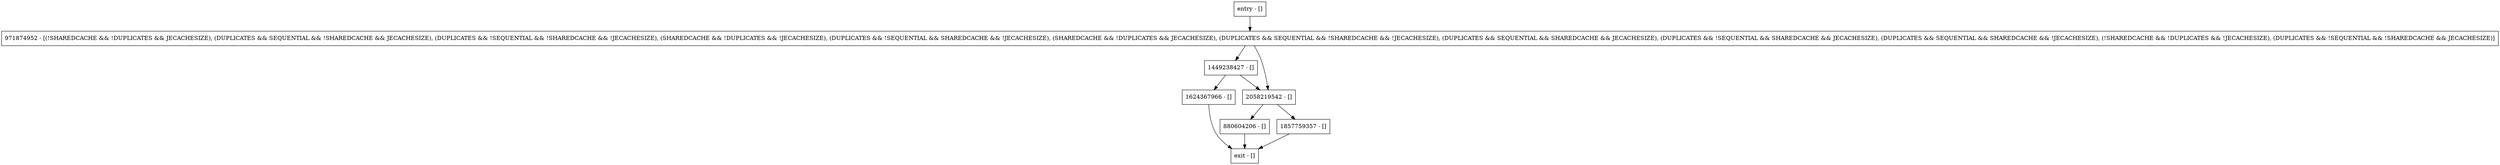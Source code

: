 digraph getWakeupPeriod {
node [shape=record];
entry [label="entry - []"];
exit [label="exit - []"];
971874952 [label="971874952 - [(!SHAREDCACHE && !DUPLICATES && JECACHESIZE), (DUPLICATES && SEQUENTIAL && !SHAREDCACHE && JECACHESIZE), (DUPLICATES && !SEQUENTIAL && !SHAREDCACHE && !JECACHESIZE), (SHAREDCACHE && !DUPLICATES && !JECACHESIZE), (DUPLICATES && !SEQUENTIAL && SHAREDCACHE && !JECACHESIZE), (SHAREDCACHE && !DUPLICATES && JECACHESIZE), (DUPLICATES && SEQUENTIAL && !SHAREDCACHE && !JECACHESIZE), (DUPLICATES && SEQUENTIAL && SHAREDCACHE && JECACHESIZE), (DUPLICATES && !SEQUENTIAL && SHAREDCACHE && JECACHESIZE), (DUPLICATES && SEQUENTIAL && SHAREDCACHE && !JECACHESIZE), (!SHAREDCACHE && !DUPLICATES && !JECACHESIZE), (DUPLICATES && !SEQUENTIAL && !SHAREDCACHE && JECACHESIZE)]"];
880604206 [label="880604206 - []"];
1449238427 [label="1449238427 - []"];
1624367966 [label="1624367966 - []"];
2058219542 [label="2058219542 - []"];
1857759357 [label="1857759357 - []"];
entry;
exit;
entry -> 971874952;
971874952 -> 1449238427;
971874952 -> 2058219542;
880604206 -> exit;
1449238427 -> 1624367966;
1449238427 -> 2058219542;
1624367966 -> exit;
2058219542 -> 880604206;
2058219542 -> 1857759357;
1857759357 -> exit;
}
